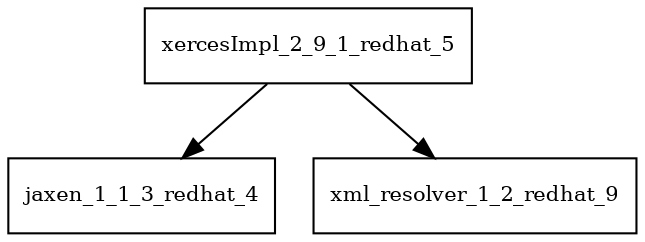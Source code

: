 digraph xercesImpl_2_9_1_redhat_5_dependencies {
  node [shape = box, fontsize=10.0];
  xercesImpl_2_9_1_redhat_5 -> jaxen_1_1_3_redhat_4;
  xercesImpl_2_9_1_redhat_5 -> xml_resolver_1_2_redhat_9;
}
